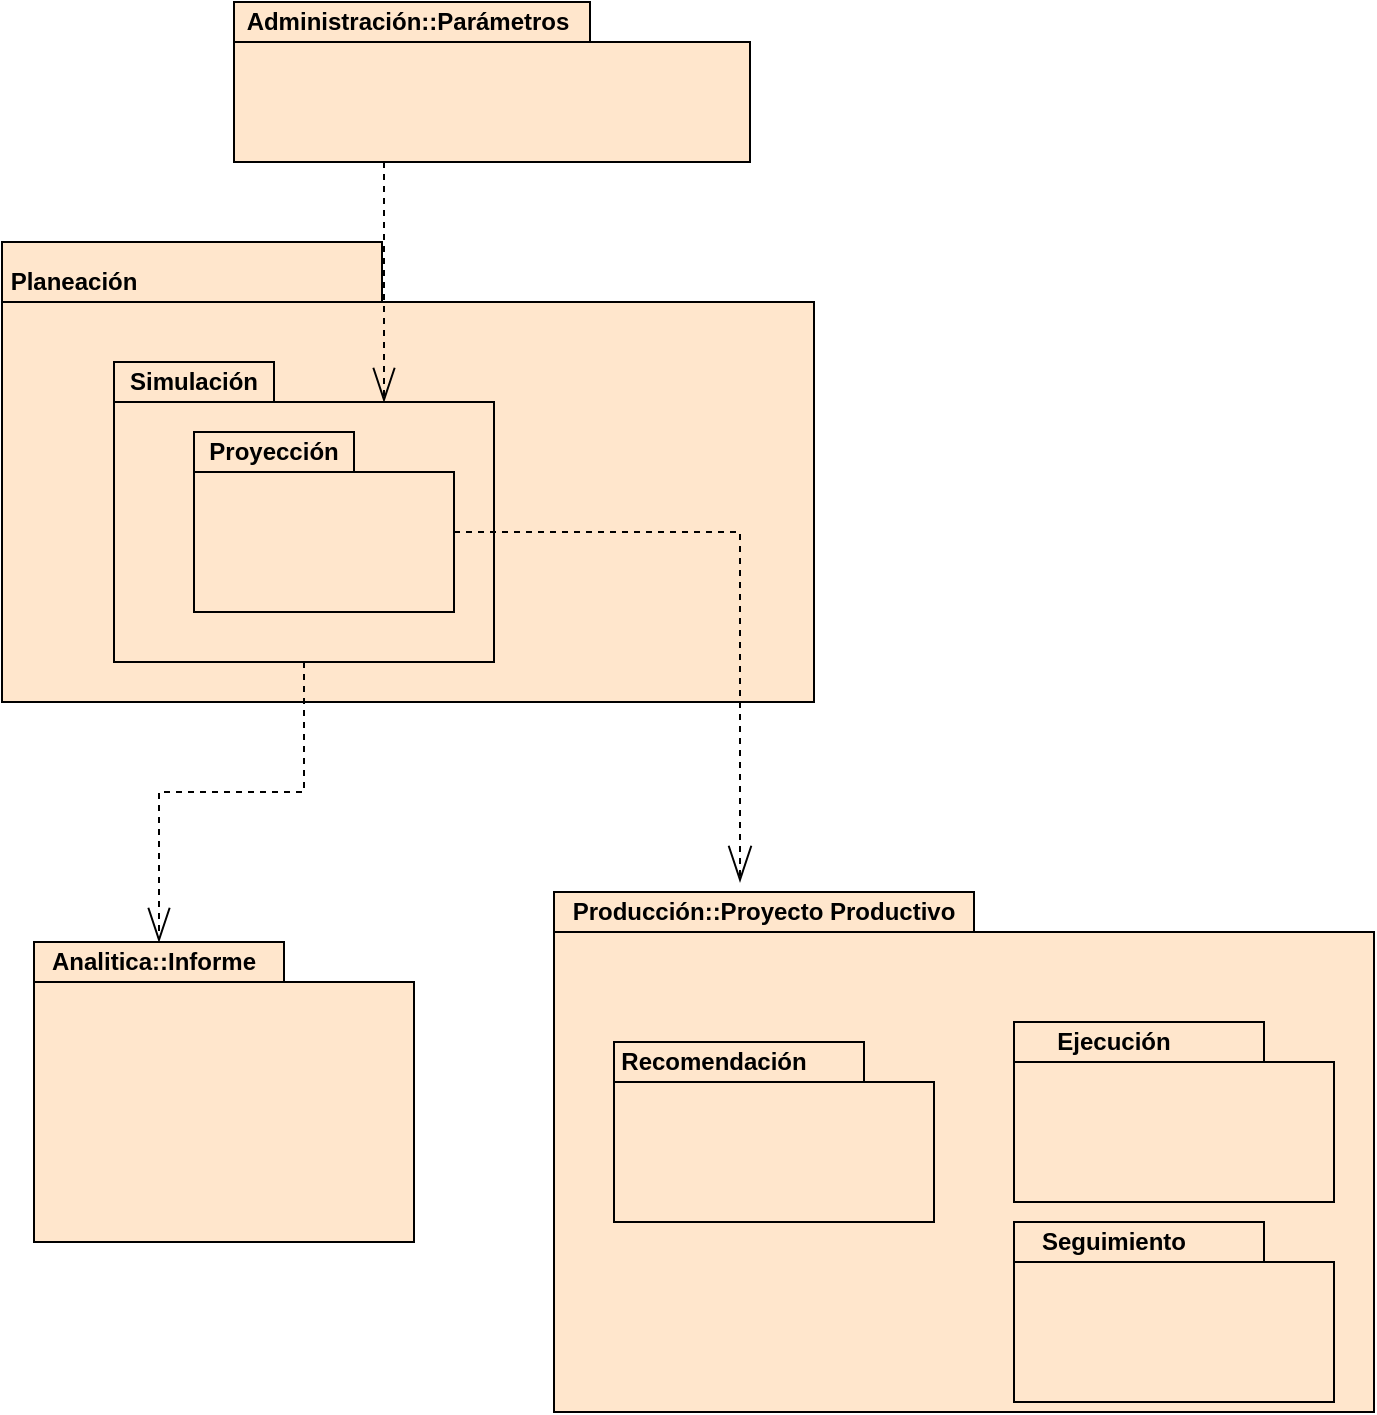 <mxfile version="13.6.2" type="device"><diagram id="fLBcxn-j_RPU8e3TWuvD" name="Page-1"><mxGraphModel dx="1422" dy="794" grid="1" gridSize="10" guides="1" tooltips="1" connect="1" arrows="1" fold="1" page="1" pageScale="1" pageWidth="827" pageHeight="1169" math="0" shadow="0"><root><mxCell id="0"/><mxCell id="1" parent="0"/><mxCell id="v3sYmG72zawWcHdoVxbZ-2" value="" style="shape=folder;fontStyle=1;spacingTop=10;tabWidth=210;tabHeight=20;tabPosition=left;html=1;align=left;fillColor=#ffe6cc;" vertex="1" parent="1"><mxGeometry x="340" y="645" width="410" height="260" as="geometry"/></mxCell><mxCell id="EKfm9BjhWMqB4qdUTHrJ-1" value="" style="shape=folder;fontStyle=1;spacingTop=10;tabWidth=190;tabHeight=30;tabPosition=left;html=1;align=left;fillColor=#ffe6cc;" parent="1" vertex="1"><mxGeometry x="64" y="320" width="406" height="230" as="geometry"/></mxCell><mxCell id="EKfm9BjhWMqB4qdUTHrJ-2" value="&lt;b&gt;Planeación&lt;/b&gt;" style="text;html=1;strokeColor=none;fillColor=none;align=center;verticalAlign=middle;whiteSpace=wrap;rounded=0;" parent="1" vertex="1"><mxGeometry x="80" y="330" width="40" height="20" as="geometry"/></mxCell><mxCell id="v3sYmG72zawWcHdoVxbZ-1" style="edgeStyle=orthogonalEdgeStyle;rounded=0;orthogonalLoop=1;jettySize=auto;html=1;entryX=0;entryY=0;entryDx=62.5;entryDy=0;entryPerimeter=0;endArrow=openThin;endFill=0;dashed=1;strokeWidth=1;endSize=15;" edge="1" parent="1" source="EKfm9BjhWMqB4qdUTHrJ-4" target="EKfm9BjhWMqB4qdUTHrJ-11"><mxGeometry relative="1" as="geometry"/></mxCell><mxCell id="EKfm9BjhWMqB4qdUTHrJ-4" value="" style="shape=folder;fontStyle=1;spacingTop=10;tabWidth=80;tabHeight=20;tabPosition=left;html=1;align=left;fillColor=#ffe6cc;" parent="1" vertex="1"><mxGeometry x="120" y="380" width="190" height="150" as="geometry"/></mxCell><mxCell id="EKfm9BjhWMqB4qdUTHrJ-5" value="&lt;b&gt;Simulación&lt;/b&gt;" style="text;html=1;strokeColor=none;fillColor=none;align=center;verticalAlign=middle;whiteSpace=wrap;rounded=0;" parent="1" vertex="1"><mxGeometry x="140" y="380" width="40" height="20" as="geometry"/></mxCell><mxCell id="EKfm9BjhWMqB4qdUTHrJ-6" style="edgeStyle=orthogonalEdgeStyle;rounded=0;orthogonalLoop=1;jettySize=auto;html=1;dashed=1;endArrow=openThin;endFill=0;endSize=16;strokeWidth=1;" parent="1" source="EKfm9BjhWMqB4qdUTHrJ-7" target="v3sYmG72zawWcHdoVxbZ-3" edge="1"><mxGeometry relative="1" as="geometry"><Array as="points"><mxPoint x="433" y="465"/></Array></mxGeometry></mxCell><mxCell id="EKfm9BjhWMqB4qdUTHrJ-7" value="" style="shape=folder;fontStyle=1;spacingTop=10;tabWidth=80;tabHeight=20;tabPosition=left;html=1;align=left;fillColor=#ffe6cc;" parent="1" vertex="1"><mxGeometry x="160" y="415" width="130" height="90" as="geometry"/></mxCell><mxCell id="EKfm9BjhWMqB4qdUTHrJ-8" value="&lt;b&gt;Proyección&lt;/b&gt;" style="text;html=1;strokeColor=none;fillColor=none;align=center;verticalAlign=middle;whiteSpace=wrap;rounded=0;" parent="1" vertex="1"><mxGeometry x="180" y="415" width="40" height="20" as="geometry"/></mxCell><mxCell id="EKfm9BjhWMqB4qdUTHrJ-9" value="" style="shape=folder;fontStyle=1;spacingTop=10;tabWidth=125;tabHeight=20;tabPosition=left;html=1;align=left;fillColor=#ffe6cc;" parent="1" vertex="1"><mxGeometry x="370" y="720" width="160" height="90" as="geometry"/></mxCell><mxCell id="EKfm9BjhWMqB4qdUTHrJ-10" value="&lt;b&gt;Recomendación&lt;/b&gt;" style="text;html=1;strokeColor=none;fillColor=none;align=center;verticalAlign=middle;whiteSpace=wrap;rounded=0;" parent="1" vertex="1"><mxGeometry x="400" y="720" width="40" height="20" as="geometry"/></mxCell><mxCell id="EKfm9BjhWMqB4qdUTHrJ-11" value="" style="shape=folder;fontStyle=1;spacingTop=10;tabWidth=125;tabHeight=20;tabPosition=left;html=1;align=left;fillColor=#ffe6cc;" parent="1" vertex="1"><mxGeometry x="80" y="670" width="190" height="150" as="geometry"/></mxCell><mxCell id="EKfm9BjhWMqB4qdUTHrJ-12" value="&lt;b&gt;Analitica::Informe&lt;/b&gt;" style="text;html=1;strokeColor=none;fillColor=none;align=center;verticalAlign=middle;whiteSpace=wrap;rounded=0;" parent="1" vertex="1"><mxGeometry x="120" y="670" width="40" height="20" as="geometry"/></mxCell><mxCell id="v3sYmG72zawWcHdoVxbZ-3" value="&lt;b&gt;Producción::Proyecto Productivo&lt;/b&gt;" style="text;html=1;strokeColor=none;fillColor=none;align=center;verticalAlign=middle;whiteSpace=wrap;rounded=0;" vertex="1" parent="1"><mxGeometry x="320" y="640" width="250" height="30" as="geometry"/></mxCell><mxCell id="v3sYmG72zawWcHdoVxbZ-4" value="" style="shape=folder;fontStyle=1;spacingTop=10;tabWidth=125;tabHeight=20;tabPosition=left;html=1;align=left;fillColor=#ffe6cc;" vertex="1" parent="1"><mxGeometry x="570" y="710" width="160" height="90" as="geometry"/></mxCell><mxCell id="v3sYmG72zawWcHdoVxbZ-5" value="&lt;b&gt;Ejecución&lt;/b&gt;" style="text;html=1;strokeColor=none;fillColor=none;align=center;verticalAlign=middle;whiteSpace=wrap;rounded=0;" vertex="1" parent="1"><mxGeometry x="600" y="710" width="40" height="20" as="geometry"/></mxCell><mxCell id="v3sYmG72zawWcHdoVxbZ-6" value="" style="shape=folder;fontStyle=1;spacingTop=10;tabWidth=125;tabHeight=20;tabPosition=left;html=1;align=left;fillColor=#ffe6cc;" vertex="1" parent="1"><mxGeometry x="570" y="810" width="160" height="90" as="geometry"/></mxCell><mxCell id="v3sYmG72zawWcHdoVxbZ-7" value="&lt;b&gt;Seguimiento&lt;/b&gt;" style="text;html=1;strokeColor=none;fillColor=none;align=center;verticalAlign=middle;whiteSpace=wrap;rounded=0;" vertex="1" parent="1"><mxGeometry x="600" y="810" width="40" height="20" as="geometry"/></mxCell><mxCell id="v3sYmG72zawWcHdoVxbZ-10" style="edgeStyle=orthogonalEdgeStyle;rounded=0;orthogonalLoop=1;jettySize=auto;html=1;dashed=1;endArrow=openThin;endFill=0;endSize=15;strokeWidth=1;entryX=0;entryY=0;entryDx=135;entryDy=20;entryPerimeter=0;" edge="1" parent="1" source="v3sYmG72zawWcHdoVxbZ-8" target="EKfm9BjhWMqB4qdUTHrJ-4"><mxGeometry relative="1" as="geometry"><Array as="points"><mxPoint x="255" y="290"/><mxPoint x="255" y="290"/></Array></mxGeometry></mxCell><mxCell id="v3sYmG72zawWcHdoVxbZ-8" value="" style="shape=folder;fontStyle=1;spacingTop=10;tabWidth=178;tabHeight=20;tabPosition=left;html=1;align=left;fillColor=#ffe6cc;" vertex="1" parent="1"><mxGeometry x="180" y="200" width="258" height="80" as="geometry"/></mxCell><mxCell id="v3sYmG72zawWcHdoVxbZ-9" value="&lt;b&gt;Administración::Parámetros&lt;/b&gt;" style="text;html=1;strokeColor=none;fillColor=none;align=center;verticalAlign=middle;whiteSpace=wrap;rounded=0;" vertex="1" parent="1"><mxGeometry x="247" y="200" width="40" height="20" as="geometry"/></mxCell></root></mxGraphModel></diagram></mxfile>